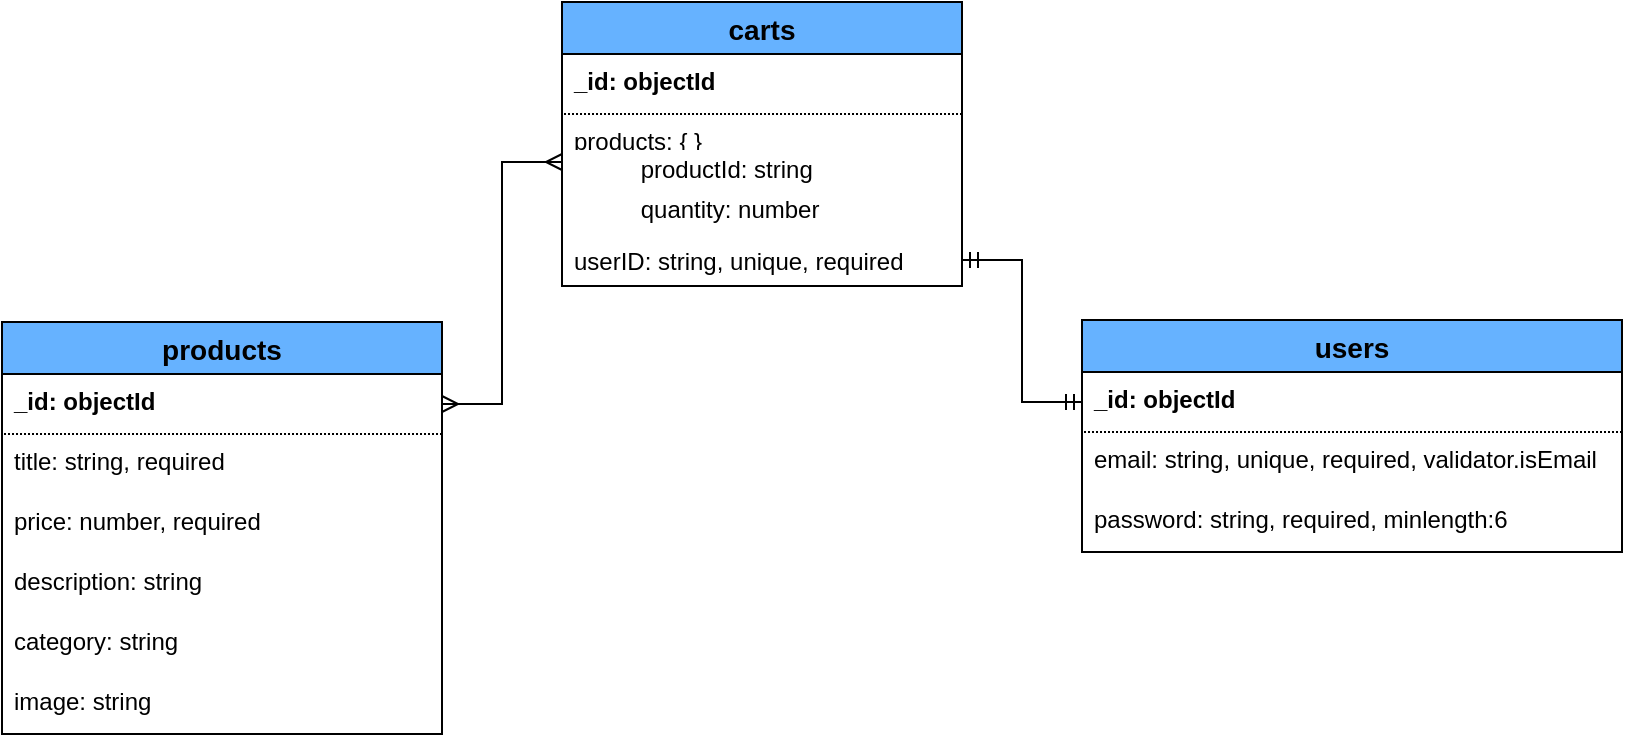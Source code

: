 <mxfile version="15.8.6" type="device"><diagram id="R2lEEEUBdFMjLlhIrx00" name="Page-1"><mxGraphModel dx="685" dy="326" grid="1" gridSize="10" guides="1" tooltips="1" connect="1" arrows="1" fold="1" page="1" pageScale="1" pageWidth="1100" pageHeight="850" math="0" shadow="0" extFonts="Permanent Marker^https://fonts.googleapis.com/css?family=Permanent+Marker"><root><mxCell id="0"/><mxCell id="1" parent="0"/><mxCell id="c5gbCwUgsyLawpqsp3_g-18" value="users" style="swimlane;fontStyle=1;childLayout=stackLayout;horizontal=1;startSize=26;horizontalStack=0;resizeParent=1;resizeParentMax=0;resizeLast=0;collapsible=1;marginBottom=0;align=center;fontSize=14;fillColor=#66B2FF;" vertex="1" parent="1"><mxGeometry x="640" y="309" width="270" height="116" as="geometry"/></mxCell><mxCell id="c5gbCwUgsyLawpqsp3_g-19" value="_id: objectId" style="text;strokeColor=default;fillColor=none;spacingLeft=4;spacingRight=4;overflow=hidden;rotatable=0;points=[[0,0.5],[1,0.5]];portConstraint=eastwest;fontSize=12;fontStyle=1;dashed=1;dashPattern=1 1;" vertex="1" parent="c5gbCwUgsyLawpqsp3_g-18"><mxGeometry y="26" width="270" height="30" as="geometry"/></mxCell><mxCell id="c5gbCwUgsyLawpqsp3_g-23" value="email: string, unique, required, validator.isEmail" style="text;strokeColor=none;fillColor=none;spacingLeft=4;spacingRight=4;overflow=hidden;rotatable=0;points=[[0,0.5],[1,0.5]];portConstraint=eastwest;fontSize=12;" vertex="1" parent="c5gbCwUgsyLawpqsp3_g-18"><mxGeometry y="56" width="270" height="30" as="geometry"/></mxCell><mxCell id="c5gbCwUgsyLawpqsp3_g-24" value="password: string, required, minlength:6" style="text;strokeColor=none;fillColor=none;spacingLeft=4;spacingRight=4;overflow=hidden;rotatable=0;points=[[0,0.5],[1,0.5]];portConstraint=eastwest;fontSize=12;dashed=1;dashPattern=1 1;" vertex="1" parent="c5gbCwUgsyLawpqsp3_g-18"><mxGeometry y="86" width="270" height="30" as="geometry"/></mxCell><mxCell id="c5gbCwUgsyLawpqsp3_g-28" value="carts" style="swimlane;fontStyle=1;childLayout=stackLayout;horizontal=1;startSize=26;horizontalStack=0;resizeParent=1;resizeParentMax=0;resizeLast=0;collapsible=1;marginBottom=0;align=center;fontSize=14;fillColor=#66B2FF;" vertex="1" parent="1"><mxGeometry x="380" y="150" width="200" height="142" as="geometry"/></mxCell><mxCell id="c5gbCwUgsyLawpqsp3_g-29" value="_id: objectId" style="text;strokeColor=default;fillColor=none;spacingLeft=4;spacingRight=4;overflow=hidden;rotatable=0;points=[[0,0.5],[1,0.5]];portConstraint=eastwest;fontSize=12;fontStyle=1;dashed=1;dashPattern=1 1;" vertex="1" parent="c5gbCwUgsyLawpqsp3_g-28"><mxGeometry y="26" width="200" height="30" as="geometry"/></mxCell><mxCell id="c5gbCwUgsyLawpqsp3_g-30" value="products: { }" style="text;strokeColor=none;fillColor=none;spacingLeft=4;spacingRight=4;overflow=hidden;rotatable=0;points=[[0,0.5],[1,0.5]];portConstraint=eastwest;fontSize=12;" vertex="1" parent="c5gbCwUgsyLawpqsp3_g-28"><mxGeometry y="56" width="200" height="14" as="geometry"/></mxCell><mxCell id="c5gbCwUgsyLawpqsp3_g-31" value="          productId: string" style="text;strokeColor=none;fillColor=none;spacingLeft=4;spacingRight=4;overflow=hidden;rotatable=0;points=[[0,0.5],[1,0.5]];portConstraint=eastwest;fontSize=12;dashed=1;dashPattern=1 1;" vertex="1" parent="c5gbCwUgsyLawpqsp3_g-28"><mxGeometry y="70" width="200" height="20" as="geometry"/></mxCell><mxCell id="c5gbCwUgsyLawpqsp3_g-32" value="          quantity: number" style="text;strokeColor=none;fillColor=none;spacingLeft=4;spacingRight=4;overflow=hidden;rotatable=0;points=[[0,0.5],[1,0.5]];portConstraint=eastwest;fontSize=12;dashed=1;dashPattern=1 1;" vertex="1" parent="c5gbCwUgsyLawpqsp3_g-28"><mxGeometry y="90" width="200" height="26" as="geometry"/></mxCell><mxCell id="c5gbCwUgsyLawpqsp3_g-33" value="userID: string, unique, required" style="text;strokeColor=none;fillColor=none;spacingLeft=4;spacingRight=4;overflow=hidden;rotatable=0;points=[[0,0.5],[1,0.5]];portConstraint=eastwest;fontSize=12;dashed=1;dashPattern=1 1;" vertex="1" parent="c5gbCwUgsyLawpqsp3_g-28"><mxGeometry y="116" width="200" height="26" as="geometry"/></mxCell><mxCell id="c5gbCwUgsyLawpqsp3_g-37" value="products" style="swimlane;fontStyle=1;childLayout=stackLayout;horizontal=1;startSize=26;horizontalStack=0;resizeParent=1;resizeParentMax=0;resizeLast=0;collapsible=1;marginBottom=0;align=center;fontSize=14;fillColor=#66B2FF;" vertex="1" parent="1"><mxGeometry x="100" y="310" width="220" height="206" as="geometry"/></mxCell><mxCell id="c5gbCwUgsyLawpqsp3_g-38" value="_id: objectId" style="text;strokeColor=default;fillColor=none;spacingLeft=4;spacingRight=4;overflow=hidden;rotatable=0;points=[[0,0.5],[1,0.5]];portConstraint=eastwest;fontSize=12;fontStyle=1;dashed=1;dashPattern=1 1;" vertex="1" parent="c5gbCwUgsyLawpqsp3_g-37"><mxGeometry y="26" width="220" height="30" as="geometry"/></mxCell><mxCell id="c5gbCwUgsyLawpqsp3_g-39" value="title: string, required" style="text;strokeColor=none;fillColor=none;spacingLeft=4;spacingRight=4;overflow=hidden;rotatable=0;points=[[0,0.5],[1,0.5]];portConstraint=eastwest;fontSize=12;" vertex="1" parent="c5gbCwUgsyLawpqsp3_g-37"><mxGeometry y="56" width="220" height="30" as="geometry"/></mxCell><mxCell id="c5gbCwUgsyLawpqsp3_g-40" value="price: number, required" style="text;strokeColor=none;fillColor=none;spacingLeft=4;spacingRight=4;overflow=hidden;rotatable=0;points=[[0,0.5],[1,0.5]];portConstraint=eastwest;fontSize=12;dashed=1;dashPattern=1 1;" vertex="1" parent="c5gbCwUgsyLawpqsp3_g-37"><mxGeometry y="86" width="220" height="30" as="geometry"/></mxCell><mxCell id="c5gbCwUgsyLawpqsp3_g-41" value="description: string" style="text;strokeColor=none;fillColor=none;spacingLeft=4;spacingRight=4;overflow=hidden;rotatable=0;points=[[0,0.5],[1,0.5]];portConstraint=eastwest;fontSize=12;dashed=1;dashPattern=1 1;" vertex="1" parent="c5gbCwUgsyLawpqsp3_g-37"><mxGeometry y="116" width="220" height="30" as="geometry"/></mxCell><mxCell id="c5gbCwUgsyLawpqsp3_g-42" value="category: string" style="text;strokeColor=none;fillColor=none;spacingLeft=4;spacingRight=4;overflow=hidden;rotatable=0;points=[[0,0.5],[1,0.5]];portConstraint=eastwest;fontSize=12;dashed=1;dashPattern=1 1;" vertex="1" parent="c5gbCwUgsyLawpqsp3_g-37"><mxGeometry y="146" width="220" height="30" as="geometry"/></mxCell><mxCell id="c5gbCwUgsyLawpqsp3_g-43" value="image: string" style="text;strokeColor=none;fillColor=none;spacingLeft=4;spacingRight=4;overflow=hidden;rotatable=0;points=[[0,0.5],[1,0.5]];portConstraint=eastwest;fontSize=12;dashed=1;dashPattern=1 1;" vertex="1" parent="c5gbCwUgsyLawpqsp3_g-37"><mxGeometry y="176" width="220" height="30" as="geometry"/></mxCell><mxCell id="c5gbCwUgsyLawpqsp3_g-44" value="" style="edgeStyle=entityRelationEdgeStyle;fontSize=12;html=1;endArrow=ERmany;startArrow=ERmany;rounded=0;exitX=1;exitY=0.5;exitDx=0;exitDy=0;entryX=0;entryY=0.5;entryDx=0;entryDy=0;" edge="1" parent="1" source="c5gbCwUgsyLawpqsp3_g-38" target="c5gbCwUgsyLawpqsp3_g-31"><mxGeometry width="100" height="100" relative="1" as="geometry"><mxPoint x="390" y="390" as="sourcePoint"/><mxPoint x="490" y="290" as="targetPoint"/></mxGeometry></mxCell><mxCell id="c5gbCwUgsyLawpqsp3_g-45" value="" style="edgeStyle=entityRelationEdgeStyle;fontSize=12;html=1;endArrow=ERmandOne;startArrow=ERmandOne;rounded=0;entryX=1;entryY=0.5;entryDx=0;entryDy=0;exitX=0;exitY=0.5;exitDx=0;exitDy=0;" edge="1" parent="1" source="c5gbCwUgsyLawpqsp3_g-19" target="c5gbCwUgsyLawpqsp3_g-33"><mxGeometry width="100" height="100" relative="1" as="geometry"><mxPoint x="390" y="390" as="sourcePoint"/><mxPoint x="490" y="290" as="targetPoint"/></mxGeometry></mxCell></root></mxGraphModel></diagram></mxfile>